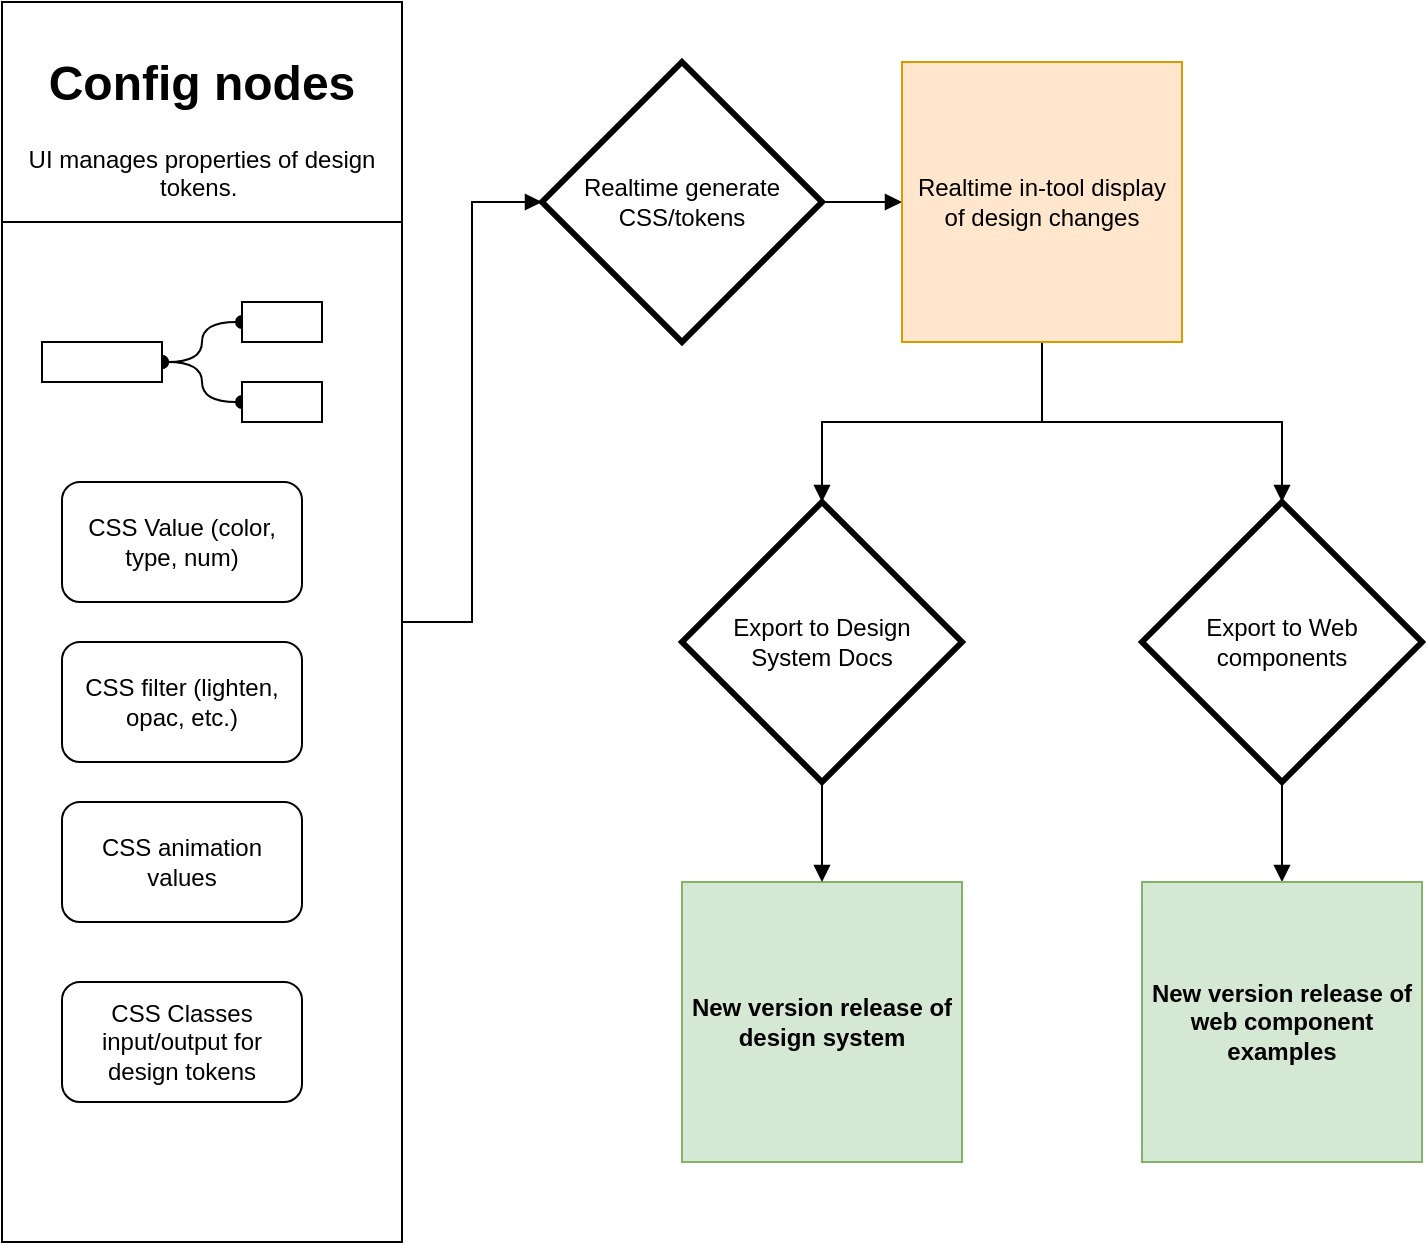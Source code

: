 <mxfile version="16.2.7" type="github">
  <diagram id="jHNLehE7tunLNBtfH-9b" name="Page-1">
    <mxGraphModel dx="1120" dy="741" grid="1" gridSize="10" guides="1" tooltips="1" connect="1" arrows="1" fold="1" page="1" pageScale="1" pageWidth="850" pageHeight="1100" math="0" shadow="0">
      <root>
        <mxCell id="0" />
        <mxCell id="1" parent="0" />
        <mxCell id="HSXUUGyqO3cy-qLkSfRi-5" style="edgeStyle=orthogonalEdgeStyle;rounded=0;orthogonalLoop=1;jettySize=auto;html=1;exitX=1;exitY=0.5;exitDx=0;exitDy=0;entryX=0;entryY=0.5;entryDx=0;entryDy=0;endArrow=block;endFill=1;" edge="1" parent="1" source="HSXUUGyqO3cy-qLkSfRi-2" target="HSXUUGyqO3cy-qLkSfRi-4">
          <mxGeometry relative="1" as="geometry" />
        </mxCell>
        <mxCell id="HSXUUGyqO3cy-qLkSfRi-2" value="" style="swimlane;startSize=0;" vertex="1" parent="1">
          <mxGeometry x="40" y="40" width="200" height="620" as="geometry" />
        </mxCell>
        <mxCell id="HSXUUGyqO3cy-qLkSfRi-3" value="&lt;h1&gt;&lt;b&gt;Config nodes&lt;/b&gt;&lt;/h1&gt;UI manages properties of design tokens.&amp;nbsp;" style="whiteSpace=wrap;html=1;" vertex="1" parent="HSXUUGyqO3cy-qLkSfRi-2">
          <mxGeometry width="200" height="110" as="geometry" />
        </mxCell>
        <mxCell id="HSXUUGyqO3cy-qLkSfRi-11" style="edgeStyle=orthogonalEdgeStyle;rounded=0;orthogonalLoop=1;jettySize=auto;html=1;exitX=1;exitY=0.5;exitDx=0;exitDy=0;entryX=0;entryY=0.5;entryDx=0;entryDy=0;curved=1;endArrow=oval;endFill=1;startArrow=oval;startFill=1;" edge="1" parent="HSXUUGyqO3cy-qLkSfRi-2" source="HSXUUGyqO3cy-qLkSfRi-8" target="HSXUUGyqO3cy-qLkSfRi-10">
          <mxGeometry relative="1" as="geometry" />
        </mxCell>
        <mxCell id="HSXUUGyqO3cy-qLkSfRi-12" style="edgeStyle=orthogonalEdgeStyle;rounded=0;orthogonalLoop=1;jettySize=auto;html=1;exitX=1;exitY=0.5;exitDx=0;exitDy=0;entryX=0;entryY=0.5;entryDx=0;entryDy=0;curved=1;endArrow=oval;endFill=1;startArrow=oval;startFill=1;" edge="1" parent="HSXUUGyqO3cy-qLkSfRi-2" source="HSXUUGyqO3cy-qLkSfRi-8" target="HSXUUGyqO3cy-qLkSfRi-9">
          <mxGeometry relative="1" as="geometry" />
        </mxCell>
        <mxCell id="HSXUUGyqO3cy-qLkSfRi-8" value="" style="rounded=0;whiteSpace=wrap;html=1;" vertex="1" parent="HSXUUGyqO3cy-qLkSfRi-2">
          <mxGeometry x="20" y="170" width="60" height="20" as="geometry" />
        </mxCell>
        <mxCell id="HSXUUGyqO3cy-qLkSfRi-9" value="" style="rounded=0;whiteSpace=wrap;html=1;" vertex="1" parent="HSXUUGyqO3cy-qLkSfRi-2">
          <mxGeometry x="120" y="190" width="40" height="20" as="geometry" />
        </mxCell>
        <mxCell id="HSXUUGyqO3cy-qLkSfRi-10" value="" style="rounded=0;whiteSpace=wrap;html=1;" vertex="1" parent="HSXUUGyqO3cy-qLkSfRi-2">
          <mxGeometry x="120" y="150" width="40" height="20" as="geometry" />
        </mxCell>
        <mxCell id="HSXUUGyqO3cy-qLkSfRi-13" value="CSS Value (color, type, num)" style="whiteSpace=wrap;html=1;rounded=1;" vertex="1" parent="HSXUUGyqO3cy-qLkSfRi-2">
          <mxGeometry x="30" y="240" width="120" height="60" as="geometry" />
        </mxCell>
        <mxCell id="HSXUUGyqO3cy-qLkSfRi-14" value="CSS filter (lighten, opac, etc.)" style="whiteSpace=wrap;html=1;rounded=1;" vertex="1" parent="HSXUUGyqO3cy-qLkSfRi-2">
          <mxGeometry x="30" y="320" width="120" height="60" as="geometry" />
        </mxCell>
        <mxCell id="HSXUUGyqO3cy-qLkSfRi-24" value="CSS animation values" style="whiteSpace=wrap;html=1;rounded=1;" vertex="1" parent="HSXUUGyqO3cy-qLkSfRi-2">
          <mxGeometry x="30" y="400" width="120" height="60" as="geometry" />
        </mxCell>
        <mxCell id="HSXUUGyqO3cy-qLkSfRi-27" value="CSS Classes input/output for design tokens" style="whiteSpace=wrap;html=1;rounded=1;" vertex="1" parent="HSXUUGyqO3cy-qLkSfRi-2">
          <mxGeometry x="30" y="490" width="120" height="60" as="geometry" />
        </mxCell>
        <mxCell id="HSXUUGyqO3cy-qLkSfRi-7" style="edgeStyle=orthogonalEdgeStyle;rounded=0;orthogonalLoop=1;jettySize=auto;html=1;exitX=1;exitY=0.5;exitDx=0;exitDy=0;endArrow=block;endFill=1;" edge="1" parent="1" source="HSXUUGyqO3cy-qLkSfRi-4" target="HSXUUGyqO3cy-qLkSfRi-6">
          <mxGeometry relative="1" as="geometry" />
        </mxCell>
        <mxCell id="HSXUUGyqO3cy-qLkSfRi-4" value="Realtime generate&lt;br&gt;CSS/tokens" style="rhombus;whiteSpace=wrap;html=1;strokeWidth=3;" vertex="1" parent="1">
          <mxGeometry x="310" y="70" width="140" height="140" as="geometry" />
        </mxCell>
        <mxCell id="HSXUUGyqO3cy-qLkSfRi-26" style="edgeStyle=orthogonalEdgeStyle;rounded=0;orthogonalLoop=1;jettySize=auto;html=1;exitX=0.5;exitY=1;exitDx=0;exitDy=0;entryX=0.5;entryY=0;entryDx=0;entryDy=0;startArrow=none;startFill=0;endArrow=block;endFill=1;" edge="1" parent="1" source="HSXUUGyqO3cy-qLkSfRi-6" target="HSXUUGyqO3cy-qLkSfRi-25">
          <mxGeometry relative="1" as="geometry" />
        </mxCell>
        <mxCell id="HSXUUGyqO3cy-qLkSfRi-33" style="edgeStyle=orthogonalEdgeStyle;rounded=0;orthogonalLoop=1;jettySize=auto;html=1;exitX=0.5;exitY=1;exitDx=0;exitDy=0;entryX=0.5;entryY=0;entryDx=0;entryDy=0;startArrow=none;startFill=0;endArrow=block;endFill=1;" edge="1" parent="1" source="HSXUUGyqO3cy-qLkSfRi-6" target="HSXUUGyqO3cy-qLkSfRi-32">
          <mxGeometry relative="1" as="geometry" />
        </mxCell>
        <mxCell id="HSXUUGyqO3cy-qLkSfRi-6" value="Realtime in-tool display&lt;br&gt;of design changes" style="whiteSpace=wrap;html=1;aspect=fixed;fillColor=#ffe6cc;strokeColor=#d79b00;" vertex="1" parent="1">
          <mxGeometry x="490" y="70" width="140" height="140" as="geometry" />
        </mxCell>
        <mxCell id="HSXUUGyqO3cy-qLkSfRi-29" style="edgeStyle=orthogonalEdgeStyle;rounded=0;orthogonalLoop=1;jettySize=auto;html=1;exitX=0.5;exitY=1;exitDx=0;exitDy=0;entryX=0.5;entryY=0;entryDx=0;entryDy=0;startArrow=none;startFill=0;endArrow=block;endFill=1;" edge="1" parent="1" source="HSXUUGyqO3cy-qLkSfRi-25" target="HSXUUGyqO3cy-qLkSfRi-28">
          <mxGeometry relative="1" as="geometry" />
        </mxCell>
        <mxCell id="HSXUUGyqO3cy-qLkSfRi-25" value="Export to Web components" style="rhombus;whiteSpace=wrap;html=1;strokeWidth=3;" vertex="1" parent="1">
          <mxGeometry x="610" y="290" width="140" height="140" as="geometry" />
        </mxCell>
        <mxCell id="HSXUUGyqO3cy-qLkSfRi-28" value="&lt;b&gt;New version release of web component examples&lt;/b&gt;" style="whiteSpace=wrap;html=1;aspect=fixed;fillColor=#d5e8d4;strokeColor=#82b366;" vertex="1" parent="1">
          <mxGeometry x="610" y="480" width="140" height="140" as="geometry" />
        </mxCell>
        <mxCell id="HSXUUGyqO3cy-qLkSfRi-30" value="&lt;b&gt;New version release of design system&lt;/b&gt;" style="whiteSpace=wrap;html=1;aspect=fixed;fillColor=#d5e8d4;strokeColor=#82b366;" vertex="1" parent="1">
          <mxGeometry x="380" y="480" width="140" height="140" as="geometry" />
        </mxCell>
        <mxCell id="HSXUUGyqO3cy-qLkSfRi-34" style="edgeStyle=orthogonalEdgeStyle;rounded=0;orthogonalLoop=1;jettySize=auto;html=1;exitX=0.5;exitY=1;exitDx=0;exitDy=0;startArrow=none;startFill=0;endArrow=block;endFill=1;" edge="1" parent="1" source="HSXUUGyqO3cy-qLkSfRi-32" target="HSXUUGyqO3cy-qLkSfRi-30">
          <mxGeometry relative="1" as="geometry" />
        </mxCell>
        <mxCell id="HSXUUGyqO3cy-qLkSfRi-32" value="Export to Design&lt;br&gt;System Docs" style="rhombus;whiteSpace=wrap;html=1;strokeWidth=3;" vertex="1" parent="1">
          <mxGeometry x="380" y="290" width="140" height="140" as="geometry" />
        </mxCell>
      </root>
    </mxGraphModel>
  </diagram>
</mxfile>
